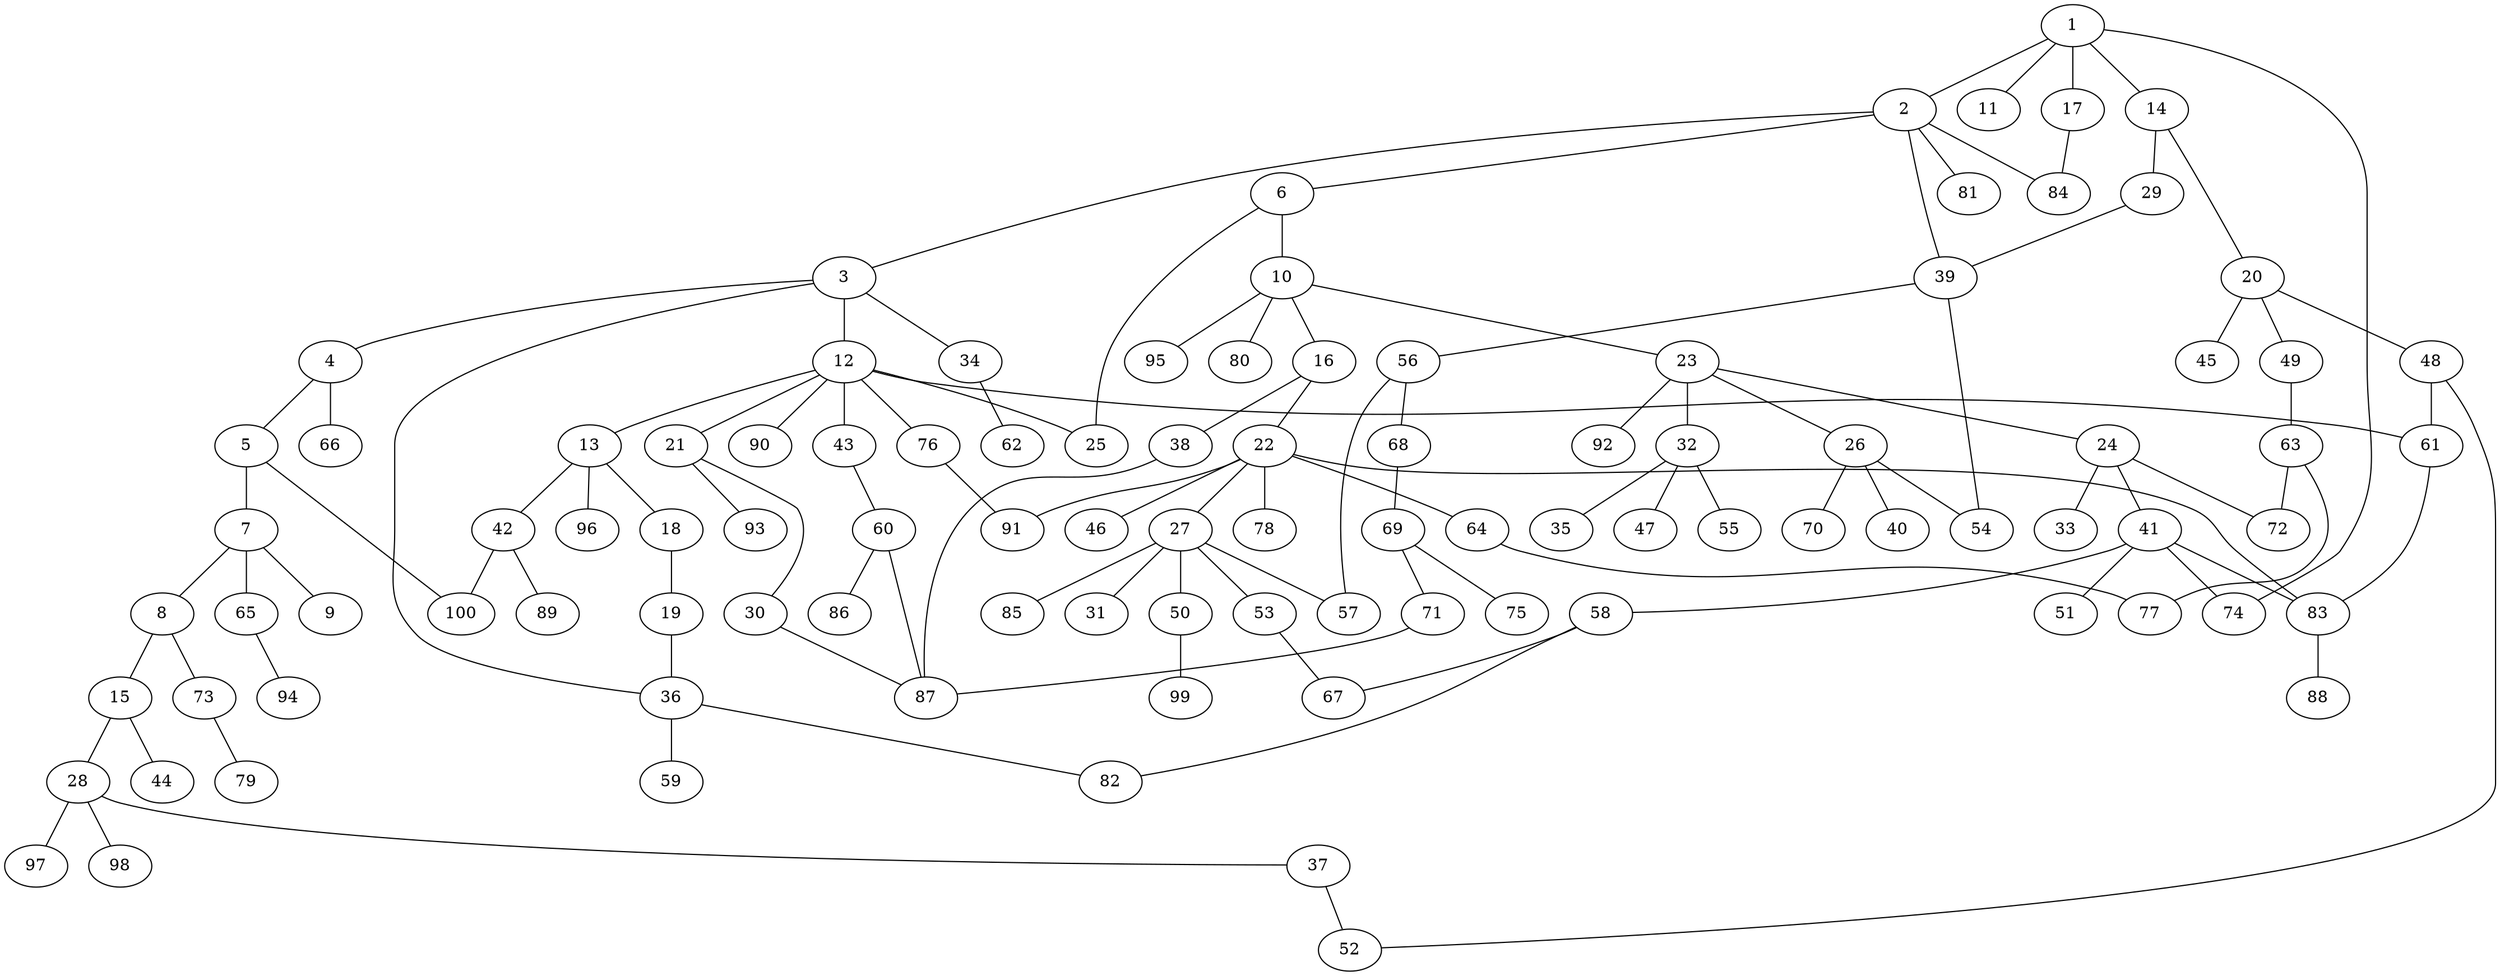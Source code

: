 graph graphname {1--2
1--11
1--14
1--17
1--74
2--3
2--6
2--39
2--81
2--84
3--4
3--12
3--34
3--36
4--5
4--66
5--7
5--100
6--10
6--25
7--8
7--9
7--65
8--15
8--73
10--16
10--23
10--80
10--95
12--13
12--21
12--25
12--43
12--61
12--76
12--90
13--18
13--42
13--96
14--20
14--29
15--28
15--44
16--22
16--38
17--84
18--19
19--36
20--45
20--48
20--49
21--30
21--93
22--27
22--46
22--64
22--78
22--83
22--91
23--24
23--26
23--32
23--92
24--33
24--41
24--72
26--40
26--54
26--70
27--31
27--50
27--53
27--57
27--85
28--37
28--97
28--98
29--39
30--87
32--35
32--47
32--55
34--62
36--59
36--82
37--52
38--87
39--54
39--56
41--51
41--58
41--74
41--83
42--89
42--100
43--60
48--52
48--61
49--63
50--99
53--67
56--57
56--68
58--67
58--82
60--86
60--87
61--83
63--72
63--77
64--77
65--94
68--69
69--71
69--75
71--87
73--79
76--91
83--88
}